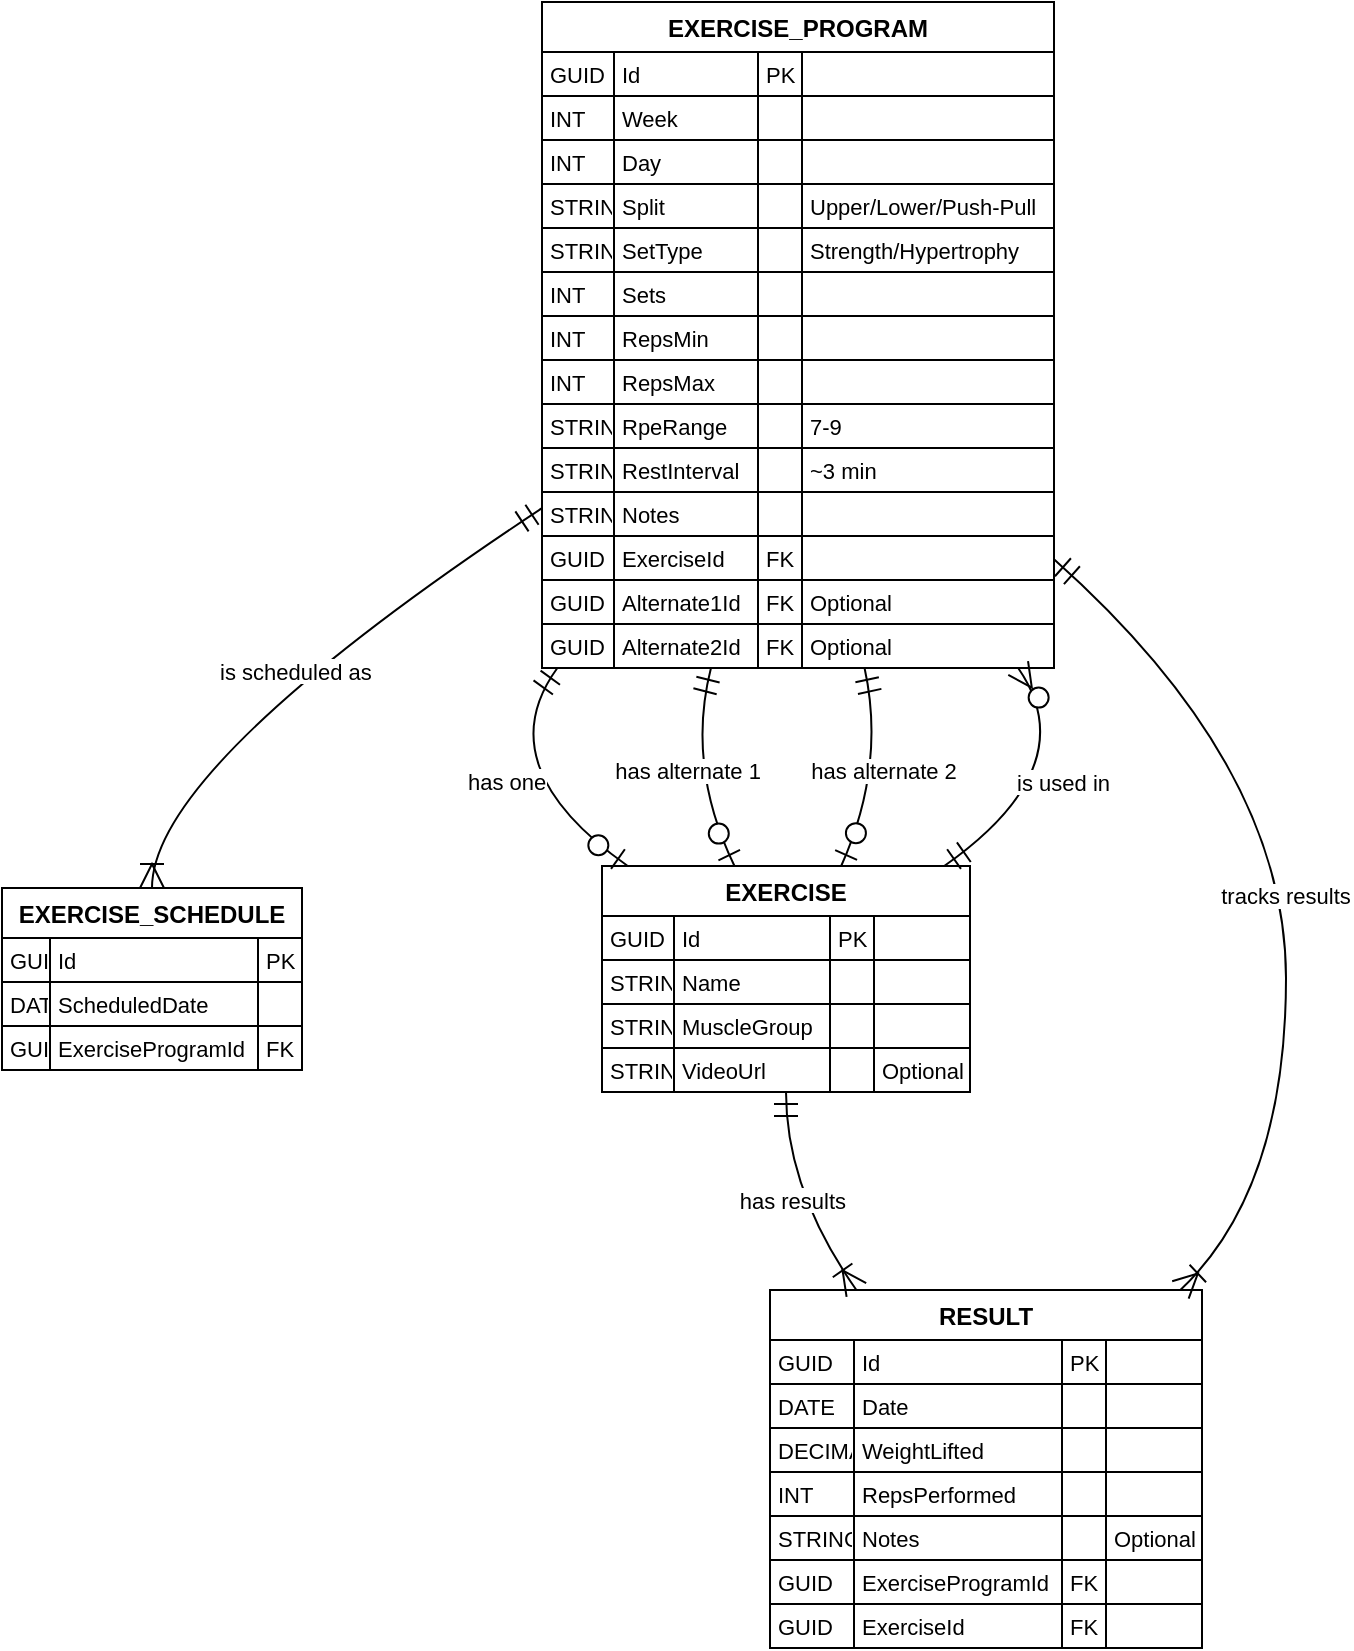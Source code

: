 <mxfile version="26.1.0">
  <diagram name="Page-1" id="KmHJZ1ah64XftBgL_oXk">
    <mxGraphModel dx="2030" dy="1113" grid="1" gridSize="10" guides="1" tooltips="1" connect="1" arrows="1" fold="1" page="1" pageScale="1" pageWidth="850" pageHeight="1100" math="0" shadow="0">
      <root>
        <mxCell id="0" />
        <mxCell id="1" parent="0" />
        <mxCell id="Jy0EAikK4nVlXM4b6_sr-1" value="EXERCISE_PROGRAM" style="shape=table;startSize=25;container=1;collapsible=0;childLayout=tableLayout;fixedRows=1;rowLines=1;fontStyle=1;align=center;resizeLast=1;" vertex="1" parent="1">
          <mxGeometry x="290" y="20" width="256" height="333" as="geometry" />
        </mxCell>
        <mxCell id="Jy0EAikK4nVlXM4b6_sr-2" style="shape=tableRow;horizontal=0;startSize=0;swimlaneHead=0;swimlaneBody=0;fillColor=none;collapsible=0;dropTarget=0;points=[[0,0.5],[1,0.5]];portConstraint=eastwest;top=0;left=0;right=0;bottom=0;" vertex="1" parent="Jy0EAikK4nVlXM4b6_sr-1">
          <mxGeometry y="25" width="256" height="22" as="geometry" />
        </mxCell>
        <mxCell id="Jy0EAikK4nVlXM4b6_sr-3" value="GUID" style="shape=partialRectangle;connectable=0;fillColor=none;top=0;left=0;bottom=0;right=0;align=left;spacingLeft=2;overflow=hidden;fontSize=11;" vertex="1" parent="Jy0EAikK4nVlXM4b6_sr-2">
          <mxGeometry width="36" height="22" as="geometry">
            <mxRectangle width="36" height="22" as="alternateBounds" />
          </mxGeometry>
        </mxCell>
        <mxCell id="Jy0EAikK4nVlXM4b6_sr-4" value="Id" style="shape=partialRectangle;connectable=0;fillColor=none;top=0;left=0;bottom=0;right=0;align=left;spacingLeft=2;overflow=hidden;fontSize=11;" vertex="1" parent="Jy0EAikK4nVlXM4b6_sr-2">
          <mxGeometry x="36" width="72" height="22" as="geometry">
            <mxRectangle width="72" height="22" as="alternateBounds" />
          </mxGeometry>
        </mxCell>
        <mxCell id="Jy0EAikK4nVlXM4b6_sr-5" value="PK" style="shape=partialRectangle;connectable=0;fillColor=none;top=0;left=0;bottom=0;right=0;align=left;spacingLeft=2;overflow=hidden;fontSize=11;" vertex="1" parent="Jy0EAikK4nVlXM4b6_sr-2">
          <mxGeometry x="108" width="22" height="22" as="geometry">
            <mxRectangle width="22" height="22" as="alternateBounds" />
          </mxGeometry>
        </mxCell>
        <mxCell id="Jy0EAikK4nVlXM4b6_sr-6" value="" style="shape=partialRectangle;connectable=0;fillColor=none;top=0;left=0;bottom=0;right=0;align=left;spacingLeft=2;overflow=hidden;fontSize=11;" vertex="1" parent="Jy0EAikK4nVlXM4b6_sr-2">
          <mxGeometry x="130" width="126" height="22" as="geometry">
            <mxRectangle width="126" height="22" as="alternateBounds" />
          </mxGeometry>
        </mxCell>
        <mxCell id="Jy0EAikK4nVlXM4b6_sr-7" style="shape=tableRow;horizontal=0;startSize=0;swimlaneHead=0;swimlaneBody=0;fillColor=none;collapsible=0;dropTarget=0;points=[[0,0.5],[1,0.5]];portConstraint=eastwest;top=0;left=0;right=0;bottom=0;" vertex="1" parent="Jy0EAikK4nVlXM4b6_sr-1">
          <mxGeometry y="47" width="256" height="22" as="geometry" />
        </mxCell>
        <mxCell id="Jy0EAikK4nVlXM4b6_sr-8" value="INT" style="shape=partialRectangle;connectable=0;fillColor=none;top=0;left=0;bottom=0;right=0;align=left;spacingLeft=2;overflow=hidden;fontSize=11;" vertex="1" parent="Jy0EAikK4nVlXM4b6_sr-7">
          <mxGeometry width="36" height="22" as="geometry">
            <mxRectangle width="36" height="22" as="alternateBounds" />
          </mxGeometry>
        </mxCell>
        <mxCell id="Jy0EAikK4nVlXM4b6_sr-9" value="Week" style="shape=partialRectangle;connectable=0;fillColor=none;top=0;left=0;bottom=0;right=0;align=left;spacingLeft=2;overflow=hidden;fontSize=11;" vertex="1" parent="Jy0EAikK4nVlXM4b6_sr-7">
          <mxGeometry x="36" width="72" height="22" as="geometry">
            <mxRectangle width="72" height="22" as="alternateBounds" />
          </mxGeometry>
        </mxCell>
        <mxCell id="Jy0EAikK4nVlXM4b6_sr-10" value="" style="shape=partialRectangle;connectable=0;fillColor=none;top=0;left=0;bottom=0;right=0;align=left;spacingLeft=2;overflow=hidden;fontSize=11;" vertex="1" parent="Jy0EAikK4nVlXM4b6_sr-7">
          <mxGeometry x="108" width="22" height="22" as="geometry">
            <mxRectangle width="22" height="22" as="alternateBounds" />
          </mxGeometry>
        </mxCell>
        <mxCell id="Jy0EAikK4nVlXM4b6_sr-11" value="" style="shape=partialRectangle;connectable=0;fillColor=none;top=0;left=0;bottom=0;right=0;align=left;spacingLeft=2;overflow=hidden;fontSize=11;" vertex="1" parent="Jy0EAikK4nVlXM4b6_sr-7">
          <mxGeometry x="130" width="126" height="22" as="geometry">
            <mxRectangle width="126" height="22" as="alternateBounds" />
          </mxGeometry>
        </mxCell>
        <mxCell id="Jy0EAikK4nVlXM4b6_sr-12" style="shape=tableRow;horizontal=0;startSize=0;swimlaneHead=0;swimlaneBody=0;fillColor=none;collapsible=0;dropTarget=0;points=[[0,0.5],[1,0.5]];portConstraint=eastwest;top=0;left=0;right=0;bottom=0;" vertex="1" parent="Jy0EAikK4nVlXM4b6_sr-1">
          <mxGeometry y="69" width="256" height="22" as="geometry" />
        </mxCell>
        <mxCell id="Jy0EAikK4nVlXM4b6_sr-13" value="INT" style="shape=partialRectangle;connectable=0;fillColor=none;top=0;left=0;bottom=0;right=0;align=left;spacingLeft=2;overflow=hidden;fontSize=11;" vertex="1" parent="Jy0EAikK4nVlXM4b6_sr-12">
          <mxGeometry width="36" height="22" as="geometry">
            <mxRectangle width="36" height="22" as="alternateBounds" />
          </mxGeometry>
        </mxCell>
        <mxCell id="Jy0EAikK4nVlXM4b6_sr-14" value="Day" style="shape=partialRectangle;connectable=0;fillColor=none;top=0;left=0;bottom=0;right=0;align=left;spacingLeft=2;overflow=hidden;fontSize=11;" vertex="1" parent="Jy0EAikK4nVlXM4b6_sr-12">
          <mxGeometry x="36" width="72" height="22" as="geometry">
            <mxRectangle width="72" height="22" as="alternateBounds" />
          </mxGeometry>
        </mxCell>
        <mxCell id="Jy0EAikK4nVlXM4b6_sr-15" value="" style="shape=partialRectangle;connectable=0;fillColor=none;top=0;left=0;bottom=0;right=0;align=left;spacingLeft=2;overflow=hidden;fontSize=11;" vertex="1" parent="Jy0EAikK4nVlXM4b6_sr-12">
          <mxGeometry x="108" width="22" height="22" as="geometry">
            <mxRectangle width="22" height="22" as="alternateBounds" />
          </mxGeometry>
        </mxCell>
        <mxCell id="Jy0EAikK4nVlXM4b6_sr-16" value="" style="shape=partialRectangle;connectable=0;fillColor=none;top=0;left=0;bottom=0;right=0;align=left;spacingLeft=2;overflow=hidden;fontSize=11;" vertex="1" parent="Jy0EAikK4nVlXM4b6_sr-12">
          <mxGeometry x="130" width="126" height="22" as="geometry">
            <mxRectangle width="126" height="22" as="alternateBounds" />
          </mxGeometry>
        </mxCell>
        <mxCell id="Jy0EAikK4nVlXM4b6_sr-17" style="shape=tableRow;horizontal=0;startSize=0;swimlaneHead=0;swimlaneBody=0;fillColor=none;collapsible=0;dropTarget=0;points=[[0,0.5],[1,0.5]];portConstraint=eastwest;top=0;left=0;right=0;bottom=0;" vertex="1" parent="Jy0EAikK4nVlXM4b6_sr-1">
          <mxGeometry y="91" width="256" height="22" as="geometry" />
        </mxCell>
        <mxCell id="Jy0EAikK4nVlXM4b6_sr-18" value="STRING" style="shape=partialRectangle;connectable=0;fillColor=none;top=0;left=0;bottom=0;right=0;align=left;spacingLeft=2;overflow=hidden;fontSize=11;" vertex="1" parent="Jy0EAikK4nVlXM4b6_sr-17">
          <mxGeometry width="36" height="22" as="geometry">
            <mxRectangle width="36" height="22" as="alternateBounds" />
          </mxGeometry>
        </mxCell>
        <mxCell id="Jy0EAikK4nVlXM4b6_sr-19" value="Split" style="shape=partialRectangle;connectable=0;fillColor=none;top=0;left=0;bottom=0;right=0;align=left;spacingLeft=2;overflow=hidden;fontSize=11;" vertex="1" parent="Jy0EAikK4nVlXM4b6_sr-17">
          <mxGeometry x="36" width="72" height="22" as="geometry">
            <mxRectangle width="72" height="22" as="alternateBounds" />
          </mxGeometry>
        </mxCell>
        <mxCell id="Jy0EAikK4nVlXM4b6_sr-20" value="" style="shape=partialRectangle;connectable=0;fillColor=none;top=0;left=0;bottom=0;right=0;align=left;spacingLeft=2;overflow=hidden;fontSize=11;" vertex="1" parent="Jy0EAikK4nVlXM4b6_sr-17">
          <mxGeometry x="108" width="22" height="22" as="geometry">
            <mxRectangle width="22" height="22" as="alternateBounds" />
          </mxGeometry>
        </mxCell>
        <mxCell id="Jy0EAikK4nVlXM4b6_sr-21" value="Upper/Lower/Push-Pull" style="shape=partialRectangle;connectable=0;fillColor=none;top=0;left=0;bottom=0;right=0;align=left;spacingLeft=2;overflow=hidden;fontSize=11;" vertex="1" parent="Jy0EAikK4nVlXM4b6_sr-17">
          <mxGeometry x="130" width="126" height="22" as="geometry">
            <mxRectangle width="126" height="22" as="alternateBounds" />
          </mxGeometry>
        </mxCell>
        <mxCell id="Jy0EAikK4nVlXM4b6_sr-22" style="shape=tableRow;horizontal=0;startSize=0;swimlaneHead=0;swimlaneBody=0;fillColor=none;collapsible=0;dropTarget=0;points=[[0,0.5],[1,0.5]];portConstraint=eastwest;top=0;left=0;right=0;bottom=0;" vertex="1" parent="Jy0EAikK4nVlXM4b6_sr-1">
          <mxGeometry y="113" width="256" height="22" as="geometry" />
        </mxCell>
        <mxCell id="Jy0EAikK4nVlXM4b6_sr-23" value="STRING" style="shape=partialRectangle;connectable=0;fillColor=none;top=0;left=0;bottom=0;right=0;align=left;spacingLeft=2;overflow=hidden;fontSize=11;" vertex="1" parent="Jy0EAikK4nVlXM4b6_sr-22">
          <mxGeometry width="36" height="22" as="geometry">
            <mxRectangle width="36" height="22" as="alternateBounds" />
          </mxGeometry>
        </mxCell>
        <mxCell id="Jy0EAikK4nVlXM4b6_sr-24" value="SetType" style="shape=partialRectangle;connectable=0;fillColor=none;top=0;left=0;bottom=0;right=0;align=left;spacingLeft=2;overflow=hidden;fontSize=11;" vertex="1" parent="Jy0EAikK4nVlXM4b6_sr-22">
          <mxGeometry x="36" width="72" height="22" as="geometry">
            <mxRectangle width="72" height="22" as="alternateBounds" />
          </mxGeometry>
        </mxCell>
        <mxCell id="Jy0EAikK4nVlXM4b6_sr-25" value="" style="shape=partialRectangle;connectable=0;fillColor=none;top=0;left=0;bottom=0;right=0;align=left;spacingLeft=2;overflow=hidden;fontSize=11;" vertex="1" parent="Jy0EAikK4nVlXM4b6_sr-22">
          <mxGeometry x="108" width="22" height="22" as="geometry">
            <mxRectangle width="22" height="22" as="alternateBounds" />
          </mxGeometry>
        </mxCell>
        <mxCell id="Jy0EAikK4nVlXM4b6_sr-26" value="Strength/Hypertrophy" style="shape=partialRectangle;connectable=0;fillColor=none;top=0;left=0;bottom=0;right=0;align=left;spacingLeft=2;overflow=hidden;fontSize=11;" vertex="1" parent="Jy0EAikK4nVlXM4b6_sr-22">
          <mxGeometry x="130" width="126" height="22" as="geometry">
            <mxRectangle width="126" height="22" as="alternateBounds" />
          </mxGeometry>
        </mxCell>
        <mxCell id="Jy0EAikK4nVlXM4b6_sr-27" style="shape=tableRow;horizontal=0;startSize=0;swimlaneHead=0;swimlaneBody=0;fillColor=none;collapsible=0;dropTarget=0;points=[[0,0.5],[1,0.5]];portConstraint=eastwest;top=0;left=0;right=0;bottom=0;" vertex="1" parent="Jy0EAikK4nVlXM4b6_sr-1">
          <mxGeometry y="135" width="256" height="22" as="geometry" />
        </mxCell>
        <mxCell id="Jy0EAikK4nVlXM4b6_sr-28" value="INT" style="shape=partialRectangle;connectable=0;fillColor=none;top=0;left=0;bottom=0;right=0;align=left;spacingLeft=2;overflow=hidden;fontSize=11;" vertex="1" parent="Jy0EAikK4nVlXM4b6_sr-27">
          <mxGeometry width="36" height="22" as="geometry">
            <mxRectangle width="36" height="22" as="alternateBounds" />
          </mxGeometry>
        </mxCell>
        <mxCell id="Jy0EAikK4nVlXM4b6_sr-29" value="Sets" style="shape=partialRectangle;connectable=0;fillColor=none;top=0;left=0;bottom=0;right=0;align=left;spacingLeft=2;overflow=hidden;fontSize=11;" vertex="1" parent="Jy0EAikK4nVlXM4b6_sr-27">
          <mxGeometry x="36" width="72" height="22" as="geometry">
            <mxRectangle width="72" height="22" as="alternateBounds" />
          </mxGeometry>
        </mxCell>
        <mxCell id="Jy0EAikK4nVlXM4b6_sr-30" value="" style="shape=partialRectangle;connectable=0;fillColor=none;top=0;left=0;bottom=0;right=0;align=left;spacingLeft=2;overflow=hidden;fontSize=11;" vertex="1" parent="Jy0EAikK4nVlXM4b6_sr-27">
          <mxGeometry x="108" width="22" height="22" as="geometry">
            <mxRectangle width="22" height="22" as="alternateBounds" />
          </mxGeometry>
        </mxCell>
        <mxCell id="Jy0EAikK4nVlXM4b6_sr-31" value="" style="shape=partialRectangle;connectable=0;fillColor=none;top=0;left=0;bottom=0;right=0;align=left;spacingLeft=2;overflow=hidden;fontSize=11;" vertex="1" parent="Jy0EAikK4nVlXM4b6_sr-27">
          <mxGeometry x="130" width="126" height="22" as="geometry">
            <mxRectangle width="126" height="22" as="alternateBounds" />
          </mxGeometry>
        </mxCell>
        <mxCell id="Jy0EAikK4nVlXM4b6_sr-32" style="shape=tableRow;horizontal=0;startSize=0;swimlaneHead=0;swimlaneBody=0;fillColor=none;collapsible=0;dropTarget=0;points=[[0,0.5],[1,0.5]];portConstraint=eastwest;top=0;left=0;right=0;bottom=0;" vertex="1" parent="Jy0EAikK4nVlXM4b6_sr-1">
          <mxGeometry y="157" width="256" height="22" as="geometry" />
        </mxCell>
        <mxCell id="Jy0EAikK4nVlXM4b6_sr-33" value="INT" style="shape=partialRectangle;connectable=0;fillColor=none;top=0;left=0;bottom=0;right=0;align=left;spacingLeft=2;overflow=hidden;fontSize=11;" vertex="1" parent="Jy0EAikK4nVlXM4b6_sr-32">
          <mxGeometry width="36" height="22" as="geometry">
            <mxRectangle width="36" height="22" as="alternateBounds" />
          </mxGeometry>
        </mxCell>
        <mxCell id="Jy0EAikK4nVlXM4b6_sr-34" value="RepsMin" style="shape=partialRectangle;connectable=0;fillColor=none;top=0;left=0;bottom=0;right=0;align=left;spacingLeft=2;overflow=hidden;fontSize=11;" vertex="1" parent="Jy0EAikK4nVlXM4b6_sr-32">
          <mxGeometry x="36" width="72" height="22" as="geometry">
            <mxRectangle width="72" height="22" as="alternateBounds" />
          </mxGeometry>
        </mxCell>
        <mxCell id="Jy0EAikK4nVlXM4b6_sr-35" value="" style="shape=partialRectangle;connectable=0;fillColor=none;top=0;left=0;bottom=0;right=0;align=left;spacingLeft=2;overflow=hidden;fontSize=11;" vertex="1" parent="Jy0EAikK4nVlXM4b6_sr-32">
          <mxGeometry x="108" width="22" height="22" as="geometry">
            <mxRectangle width="22" height="22" as="alternateBounds" />
          </mxGeometry>
        </mxCell>
        <mxCell id="Jy0EAikK4nVlXM4b6_sr-36" value="" style="shape=partialRectangle;connectable=0;fillColor=none;top=0;left=0;bottom=0;right=0;align=left;spacingLeft=2;overflow=hidden;fontSize=11;" vertex="1" parent="Jy0EAikK4nVlXM4b6_sr-32">
          <mxGeometry x="130" width="126" height="22" as="geometry">
            <mxRectangle width="126" height="22" as="alternateBounds" />
          </mxGeometry>
        </mxCell>
        <mxCell id="Jy0EAikK4nVlXM4b6_sr-37" style="shape=tableRow;horizontal=0;startSize=0;swimlaneHead=0;swimlaneBody=0;fillColor=none;collapsible=0;dropTarget=0;points=[[0,0.5],[1,0.5]];portConstraint=eastwest;top=0;left=0;right=0;bottom=0;" vertex="1" parent="Jy0EAikK4nVlXM4b6_sr-1">
          <mxGeometry y="179" width="256" height="22" as="geometry" />
        </mxCell>
        <mxCell id="Jy0EAikK4nVlXM4b6_sr-38" value="INT" style="shape=partialRectangle;connectable=0;fillColor=none;top=0;left=0;bottom=0;right=0;align=left;spacingLeft=2;overflow=hidden;fontSize=11;" vertex="1" parent="Jy0EAikK4nVlXM4b6_sr-37">
          <mxGeometry width="36" height="22" as="geometry">
            <mxRectangle width="36" height="22" as="alternateBounds" />
          </mxGeometry>
        </mxCell>
        <mxCell id="Jy0EAikK4nVlXM4b6_sr-39" value="RepsMax" style="shape=partialRectangle;connectable=0;fillColor=none;top=0;left=0;bottom=0;right=0;align=left;spacingLeft=2;overflow=hidden;fontSize=11;" vertex="1" parent="Jy0EAikK4nVlXM4b6_sr-37">
          <mxGeometry x="36" width="72" height="22" as="geometry">
            <mxRectangle width="72" height="22" as="alternateBounds" />
          </mxGeometry>
        </mxCell>
        <mxCell id="Jy0EAikK4nVlXM4b6_sr-40" value="" style="shape=partialRectangle;connectable=0;fillColor=none;top=0;left=0;bottom=0;right=0;align=left;spacingLeft=2;overflow=hidden;fontSize=11;" vertex="1" parent="Jy0EAikK4nVlXM4b6_sr-37">
          <mxGeometry x="108" width="22" height="22" as="geometry">
            <mxRectangle width="22" height="22" as="alternateBounds" />
          </mxGeometry>
        </mxCell>
        <mxCell id="Jy0EAikK4nVlXM4b6_sr-41" value="" style="shape=partialRectangle;connectable=0;fillColor=none;top=0;left=0;bottom=0;right=0;align=left;spacingLeft=2;overflow=hidden;fontSize=11;" vertex="1" parent="Jy0EAikK4nVlXM4b6_sr-37">
          <mxGeometry x="130" width="126" height="22" as="geometry">
            <mxRectangle width="126" height="22" as="alternateBounds" />
          </mxGeometry>
        </mxCell>
        <mxCell id="Jy0EAikK4nVlXM4b6_sr-42" style="shape=tableRow;horizontal=0;startSize=0;swimlaneHead=0;swimlaneBody=0;fillColor=none;collapsible=0;dropTarget=0;points=[[0,0.5],[1,0.5]];portConstraint=eastwest;top=0;left=0;right=0;bottom=0;" vertex="1" parent="Jy0EAikK4nVlXM4b6_sr-1">
          <mxGeometry y="201" width="256" height="22" as="geometry" />
        </mxCell>
        <mxCell id="Jy0EAikK4nVlXM4b6_sr-43" value="STRING" style="shape=partialRectangle;connectable=0;fillColor=none;top=0;left=0;bottom=0;right=0;align=left;spacingLeft=2;overflow=hidden;fontSize=11;" vertex="1" parent="Jy0EAikK4nVlXM4b6_sr-42">
          <mxGeometry width="36" height="22" as="geometry">
            <mxRectangle width="36" height="22" as="alternateBounds" />
          </mxGeometry>
        </mxCell>
        <mxCell id="Jy0EAikK4nVlXM4b6_sr-44" value="RpeRange" style="shape=partialRectangle;connectable=0;fillColor=none;top=0;left=0;bottom=0;right=0;align=left;spacingLeft=2;overflow=hidden;fontSize=11;" vertex="1" parent="Jy0EAikK4nVlXM4b6_sr-42">
          <mxGeometry x="36" width="72" height="22" as="geometry">
            <mxRectangle width="72" height="22" as="alternateBounds" />
          </mxGeometry>
        </mxCell>
        <mxCell id="Jy0EAikK4nVlXM4b6_sr-45" value="" style="shape=partialRectangle;connectable=0;fillColor=none;top=0;left=0;bottom=0;right=0;align=left;spacingLeft=2;overflow=hidden;fontSize=11;" vertex="1" parent="Jy0EAikK4nVlXM4b6_sr-42">
          <mxGeometry x="108" width="22" height="22" as="geometry">
            <mxRectangle width="22" height="22" as="alternateBounds" />
          </mxGeometry>
        </mxCell>
        <mxCell id="Jy0EAikK4nVlXM4b6_sr-46" value="7-9" style="shape=partialRectangle;connectable=0;fillColor=none;top=0;left=0;bottom=0;right=0;align=left;spacingLeft=2;overflow=hidden;fontSize=11;" vertex="1" parent="Jy0EAikK4nVlXM4b6_sr-42">
          <mxGeometry x="130" width="126" height="22" as="geometry">
            <mxRectangle width="126" height="22" as="alternateBounds" />
          </mxGeometry>
        </mxCell>
        <mxCell id="Jy0EAikK4nVlXM4b6_sr-47" style="shape=tableRow;horizontal=0;startSize=0;swimlaneHead=0;swimlaneBody=0;fillColor=none;collapsible=0;dropTarget=0;points=[[0,0.5],[1,0.5]];portConstraint=eastwest;top=0;left=0;right=0;bottom=0;" vertex="1" parent="Jy0EAikK4nVlXM4b6_sr-1">
          <mxGeometry y="223" width="256" height="22" as="geometry" />
        </mxCell>
        <mxCell id="Jy0EAikK4nVlXM4b6_sr-48" value="STRING" style="shape=partialRectangle;connectable=0;fillColor=none;top=0;left=0;bottom=0;right=0;align=left;spacingLeft=2;overflow=hidden;fontSize=11;" vertex="1" parent="Jy0EAikK4nVlXM4b6_sr-47">
          <mxGeometry width="36" height="22" as="geometry">
            <mxRectangle width="36" height="22" as="alternateBounds" />
          </mxGeometry>
        </mxCell>
        <mxCell id="Jy0EAikK4nVlXM4b6_sr-49" value="RestInterval" style="shape=partialRectangle;connectable=0;fillColor=none;top=0;left=0;bottom=0;right=0;align=left;spacingLeft=2;overflow=hidden;fontSize=11;" vertex="1" parent="Jy0EAikK4nVlXM4b6_sr-47">
          <mxGeometry x="36" width="72" height="22" as="geometry">
            <mxRectangle width="72" height="22" as="alternateBounds" />
          </mxGeometry>
        </mxCell>
        <mxCell id="Jy0EAikK4nVlXM4b6_sr-50" value="" style="shape=partialRectangle;connectable=0;fillColor=none;top=0;left=0;bottom=0;right=0;align=left;spacingLeft=2;overflow=hidden;fontSize=11;" vertex="1" parent="Jy0EAikK4nVlXM4b6_sr-47">
          <mxGeometry x="108" width="22" height="22" as="geometry">
            <mxRectangle width="22" height="22" as="alternateBounds" />
          </mxGeometry>
        </mxCell>
        <mxCell id="Jy0EAikK4nVlXM4b6_sr-51" value="~3 min" style="shape=partialRectangle;connectable=0;fillColor=none;top=0;left=0;bottom=0;right=0;align=left;spacingLeft=2;overflow=hidden;fontSize=11;" vertex="1" parent="Jy0EAikK4nVlXM4b6_sr-47">
          <mxGeometry x="130" width="126" height="22" as="geometry">
            <mxRectangle width="126" height="22" as="alternateBounds" />
          </mxGeometry>
        </mxCell>
        <mxCell id="Jy0EAikK4nVlXM4b6_sr-52" style="shape=tableRow;horizontal=0;startSize=0;swimlaneHead=0;swimlaneBody=0;fillColor=none;collapsible=0;dropTarget=0;points=[[0,0.5],[1,0.5]];portConstraint=eastwest;top=0;left=0;right=0;bottom=0;" vertex="1" parent="Jy0EAikK4nVlXM4b6_sr-1">
          <mxGeometry y="245" width="256" height="22" as="geometry" />
        </mxCell>
        <mxCell id="Jy0EAikK4nVlXM4b6_sr-53" value="STRING" style="shape=partialRectangle;connectable=0;fillColor=none;top=0;left=0;bottom=0;right=0;align=left;spacingLeft=2;overflow=hidden;fontSize=11;" vertex="1" parent="Jy0EAikK4nVlXM4b6_sr-52">
          <mxGeometry width="36" height="22" as="geometry">
            <mxRectangle width="36" height="22" as="alternateBounds" />
          </mxGeometry>
        </mxCell>
        <mxCell id="Jy0EAikK4nVlXM4b6_sr-54" value="Notes" style="shape=partialRectangle;connectable=0;fillColor=none;top=0;left=0;bottom=0;right=0;align=left;spacingLeft=2;overflow=hidden;fontSize=11;" vertex="1" parent="Jy0EAikK4nVlXM4b6_sr-52">
          <mxGeometry x="36" width="72" height="22" as="geometry">
            <mxRectangle width="72" height="22" as="alternateBounds" />
          </mxGeometry>
        </mxCell>
        <mxCell id="Jy0EAikK4nVlXM4b6_sr-55" value="" style="shape=partialRectangle;connectable=0;fillColor=none;top=0;left=0;bottom=0;right=0;align=left;spacingLeft=2;overflow=hidden;fontSize=11;" vertex="1" parent="Jy0EAikK4nVlXM4b6_sr-52">
          <mxGeometry x="108" width="22" height="22" as="geometry">
            <mxRectangle width="22" height="22" as="alternateBounds" />
          </mxGeometry>
        </mxCell>
        <mxCell id="Jy0EAikK4nVlXM4b6_sr-56" value="" style="shape=partialRectangle;connectable=0;fillColor=none;top=0;left=0;bottom=0;right=0;align=left;spacingLeft=2;overflow=hidden;fontSize=11;" vertex="1" parent="Jy0EAikK4nVlXM4b6_sr-52">
          <mxGeometry x="130" width="126" height="22" as="geometry">
            <mxRectangle width="126" height="22" as="alternateBounds" />
          </mxGeometry>
        </mxCell>
        <mxCell id="Jy0EAikK4nVlXM4b6_sr-57" style="shape=tableRow;horizontal=0;startSize=0;swimlaneHead=0;swimlaneBody=0;fillColor=none;collapsible=0;dropTarget=0;points=[[0,0.5],[1,0.5]];portConstraint=eastwest;top=0;left=0;right=0;bottom=0;" vertex="1" parent="Jy0EAikK4nVlXM4b6_sr-1">
          <mxGeometry y="267" width="256" height="22" as="geometry" />
        </mxCell>
        <mxCell id="Jy0EAikK4nVlXM4b6_sr-58" value="GUID" style="shape=partialRectangle;connectable=0;fillColor=none;top=0;left=0;bottom=0;right=0;align=left;spacingLeft=2;overflow=hidden;fontSize=11;" vertex="1" parent="Jy0EAikK4nVlXM4b6_sr-57">
          <mxGeometry width="36" height="22" as="geometry">
            <mxRectangle width="36" height="22" as="alternateBounds" />
          </mxGeometry>
        </mxCell>
        <mxCell id="Jy0EAikK4nVlXM4b6_sr-59" value="ExerciseId" style="shape=partialRectangle;connectable=0;fillColor=none;top=0;left=0;bottom=0;right=0;align=left;spacingLeft=2;overflow=hidden;fontSize=11;" vertex="1" parent="Jy0EAikK4nVlXM4b6_sr-57">
          <mxGeometry x="36" width="72" height="22" as="geometry">
            <mxRectangle width="72" height="22" as="alternateBounds" />
          </mxGeometry>
        </mxCell>
        <mxCell id="Jy0EAikK4nVlXM4b6_sr-60" value="FK" style="shape=partialRectangle;connectable=0;fillColor=none;top=0;left=0;bottom=0;right=0;align=left;spacingLeft=2;overflow=hidden;fontSize=11;" vertex="1" parent="Jy0EAikK4nVlXM4b6_sr-57">
          <mxGeometry x="108" width="22" height="22" as="geometry">
            <mxRectangle width="22" height="22" as="alternateBounds" />
          </mxGeometry>
        </mxCell>
        <mxCell id="Jy0EAikK4nVlXM4b6_sr-61" value="" style="shape=partialRectangle;connectable=0;fillColor=none;top=0;left=0;bottom=0;right=0;align=left;spacingLeft=2;overflow=hidden;fontSize=11;" vertex="1" parent="Jy0EAikK4nVlXM4b6_sr-57">
          <mxGeometry x="130" width="126" height="22" as="geometry">
            <mxRectangle width="126" height="22" as="alternateBounds" />
          </mxGeometry>
        </mxCell>
        <mxCell id="Jy0EAikK4nVlXM4b6_sr-62" style="shape=tableRow;horizontal=0;startSize=0;swimlaneHead=0;swimlaneBody=0;fillColor=none;collapsible=0;dropTarget=0;points=[[0,0.5],[1,0.5]];portConstraint=eastwest;top=0;left=0;right=0;bottom=0;" vertex="1" parent="Jy0EAikK4nVlXM4b6_sr-1">
          <mxGeometry y="289" width="256" height="22" as="geometry" />
        </mxCell>
        <mxCell id="Jy0EAikK4nVlXM4b6_sr-63" value="GUID" style="shape=partialRectangle;connectable=0;fillColor=none;top=0;left=0;bottom=0;right=0;align=left;spacingLeft=2;overflow=hidden;fontSize=11;" vertex="1" parent="Jy0EAikK4nVlXM4b6_sr-62">
          <mxGeometry width="36" height="22" as="geometry">
            <mxRectangle width="36" height="22" as="alternateBounds" />
          </mxGeometry>
        </mxCell>
        <mxCell id="Jy0EAikK4nVlXM4b6_sr-64" value="Alternate1Id" style="shape=partialRectangle;connectable=0;fillColor=none;top=0;left=0;bottom=0;right=0;align=left;spacingLeft=2;overflow=hidden;fontSize=11;" vertex="1" parent="Jy0EAikK4nVlXM4b6_sr-62">
          <mxGeometry x="36" width="72" height="22" as="geometry">
            <mxRectangle width="72" height="22" as="alternateBounds" />
          </mxGeometry>
        </mxCell>
        <mxCell id="Jy0EAikK4nVlXM4b6_sr-65" value="FK" style="shape=partialRectangle;connectable=0;fillColor=none;top=0;left=0;bottom=0;right=0;align=left;spacingLeft=2;overflow=hidden;fontSize=11;" vertex="1" parent="Jy0EAikK4nVlXM4b6_sr-62">
          <mxGeometry x="108" width="22" height="22" as="geometry">
            <mxRectangle width="22" height="22" as="alternateBounds" />
          </mxGeometry>
        </mxCell>
        <mxCell id="Jy0EAikK4nVlXM4b6_sr-66" value="Optional" style="shape=partialRectangle;connectable=0;fillColor=none;top=0;left=0;bottom=0;right=0;align=left;spacingLeft=2;overflow=hidden;fontSize=11;" vertex="1" parent="Jy0EAikK4nVlXM4b6_sr-62">
          <mxGeometry x="130" width="126" height="22" as="geometry">
            <mxRectangle width="126" height="22" as="alternateBounds" />
          </mxGeometry>
        </mxCell>
        <mxCell id="Jy0EAikK4nVlXM4b6_sr-67" style="shape=tableRow;horizontal=0;startSize=0;swimlaneHead=0;swimlaneBody=0;fillColor=none;collapsible=0;dropTarget=0;points=[[0,0.5],[1,0.5]];portConstraint=eastwest;top=0;left=0;right=0;bottom=0;" vertex="1" parent="Jy0EAikK4nVlXM4b6_sr-1">
          <mxGeometry y="311" width="256" height="22" as="geometry" />
        </mxCell>
        <mxCell id="Jy0EAikK4nVlXM4b6_sr-68" value="GUID" style="shape=partialRectangle;connectable=0;fillColor=none;top=0;left=0;bottom=0;right=0;align=left;spacingLeft=2;overflow=hidden;fontSize=11;" vertex="1" parent="Jy0EAikK4nVlXM4b6_sr-67">
          <mxGeometry width="36" height="22" as="geometry">
            <mxRectangle width="36" height="22" as="alternateBounds" />
          </mxGeometry>
        </mxCell>
        <mxCell id="Jy0EAikK4nVlXM4b6_sr-69" value="Alternate2Id" style="shape=partialRectangle;connectable=0;fillColor=none;top=0;left=0;bottom=0;right=0;align=left;spacingLeft=2;overflow=hidden;fontSize=11;" vertex="1" parent="Jy0EAikK4nVlXM4b6_sr-67">
          <mxGeometry x="36" width="72" height="22" as="geometry">
            <mxRectangle width="72" height="22" as="alternateBounds" />
          </mxGeometry>
        </mxCell>
        <mxCell id="Jy0EAikK4nVlXM4b6_sr-70" value="FK" style="shape=partialRectangle;connectable=0;fillColor=none;top=0;left=0;bottom=0;right=0;align=left;spacingLeft=2;overflow=hidden;fontSize=11;" vertex="1" parent="Jy0EAikK4nVlXM4b6_sr-67">
          <mxGeometry x="108" width="22" height="22" as="geometry">
            <mxRectangle width="22" height="22" as="alternateBounds" />
          </mxGeometry>
        </mxCell>
        <mxCell id="Jy0EAikK4nVlXM4b6_sr-71" value="Optional" style="shape=partialRectangle;connectable=0;fillColor=none;top=0;left=0;bottom=0;right=0;align=left;spacingLeft=2;overflow=hidden;fontSize=11;" vertex="1" parent="Jy0EAikK4nVlXM4b6_sr-67">
          <mxGeometry x="130" width="126" height="22" as="geometry">
            <mxRectangle width="126" height="22" as="alternateBounds" />
          </mxGeometry>
        </mxCell>
        <mxCell id="Jy0EAikK4nVlXM4b6_sr-72" value="EXERCISE_SCHEDULE" style="shape=table;startSize=25;container=1;collapsible=0;childLayout=tableLayout;fixedRows=1;rowLines=1;fontStyle=1;align=center;resizeLast=1;" vertex="1" parent="1">
          <mxGeometry x="20" y="463" width="150" height="91" as="geometry" />
        </mxCell>
        <mxCell id="Jy0EAikK4nVlXM4b6_sr-73" style="shape=tableRow;horizontal=0;startSize=0;swimlaneHead=0;swimlaneBody=0;fillColor=none;collapsible=0;dropTarget=0;points=[[0,0.5],[1,0.5]];portConstraint=eastwest;top=0;left=0;right=0;bottom=0;" vertex="1" parent="Jy0EAikK4nVlXM4b6_sr-72">
          <mxGeometry y="25" width="150" height="22" as="geometry" />
        </mxCell>
        <mxCell id="Jy0EAikK4nVlXM4b6_sr-74" value="GUID" style="shape=partialRectangle;connectable=0;fillColor=none;top=0;left=0;bottom=0;right=0;align=left;spacingLeft=2;overflow=hidden;fontSize=11;" vertex="1" parent="Jy0EAikK4nVlXM4b6_sr-73">
          <mxGeometry width="24" height="22" as="geometry">
            <mxRectangle width="24" height="22" as="alternateBounds" />
          </mxGeometry>
        </mxCell>
        <mxCell id="Jy0EAikK4nVlXM4b6_sr-75" value="Id" style="shape=partialRectangle;connectable=0;fillColor=none;top=0;left=0;bottom=0;right=0;align=left;spacingLeft=2;overflow=hidden;fontSize=11;" vertex="1" parent="Jy0EAikK4nVlXM4b6_sr-73">
          <mxGeometry x="24" width="104" height="22" as="geometry">
            <mxRectangle width="104" height="22" as="alternateBounds" />
          </mxGeometry>
        </mxCell>
        <mxCell id="Jy0EAikK4nVlXM4b6_sr-76" value="PK" style="shape=partialRectangle;connectable=0;fillColor=none;top=0;left=0;bottom=0;right=0;align=left;spacingLeft=2;overflow=hidden;fontSize=11;" vertex="1" parent="Jy0EAikK4nVlXM4b6_sr-73">
          <mxGeometry x="128" width="22" height="22" as="geometry">
            <mxRectangle width="22" height="22" as="alternateBounds" />
          </mxGeometry>
        </mxCell>
        <mxCell id="Jy0EAikK4nVlXM4b6_sr-77" style="shape=tableRow;horizontal=0;startSize=0;swimlaneHead=0;swimlaneBody=0;fillColor=none;collapsible=0;dropTarget=0;points=[[0,0.5],[1,0.5]];portConstraint=eastwest;top=0;left=0;right=0;bottom=0;" vertex="1" parent="Jy0EAikK4nVlXM4b6_sr-72">
          <mxGeometry y="47" width="150" height="22" as="geometry" />
        </mxCell>
        <mxCell id="Jy0EAikK4nVlXM4b6_sr-78" value="DATE" style="shape=partialRectangle;connectable=0;fillColor=none;top=0;left=0;bottom=0;right=0;align=left;spacingLeft=2;overflow=hidden;fontSize=11;" vertex="1" parent="Jy0EAikK4nVlXM4b6_sr-77">
          <mxGeometry width="24" height="22" as="geometry">
            <mxRectangle width="24" height="22" as="alternateBounds" />
          </mxGeometry>
        </mxCell>
        <mxCell id="Jy0EAikK4nVlXM4b6_sr-79" value="ScheduledDate" style="shape=partialRectangle;connectable=0;fillColor=none;top=0;left=0;bottom=0;right=0;align=left;spacingLeft=2;overflow=hidden;fontSize=11;" vertex="1" parent="Jy0EAikK4nVlXM4b6_sr-77">
          <mxGeometry x="24" width="104" height="22" as="geometry">
            <mxRectangle width="104" height="22" as="alternateBounds" />
          </mxGeometry>
        </mxCell>
        <mxCell id="Jy0EAikK4nVlXM4b6_sr-80" value="" style="shape=partialRectangle;connectable=0;fillColor=none;top=0;left=0;bottom=0;right=0;align=left;spacingLeft=2;overflow=hidden;fontSize=11;" vertex="1" parent="Jy0EAikK4nVlXM4b6_sr-77">
          <mxGeometry x="128" width="22" height="22" as="geometry">
            <mxRectangle width="22" height="22" as="alternateBounds" />
          </mxGeometry>
        </mxCell>
        <mxCell id="Jy0EAikK4nVlXM4b6_sr-81" style="shape=tableRow;horizontal=0;startSize=0;swimlaneHead=0;swimlaneBody=0;fillColor=none;collapsible=0;dropTarget=0;points=[[0,0.5],[1,0.5]];portConstraint=eastwest;top=0;left=0;right=0;bottom=0;" vertex="1" parent="Jy0EAikK4nVlXM4b6_sr-72">
          <mxGeometry y="69" width="150" height="22" as="geometry" />
        </mxCell>
        <mxCell id="Jy0EAikK4nVlXM4b6_sr-82" value="GUID" style="shape=partialRectangle;connectable=0;fillColor=none;top=0;left=0;bottom=0;right=0;align=left;spacingLeft=2;overflow=hidden;fontSize=11;" vertex="1" parent="Jy0EAikK4nVlXM4b6_sr-81">
          <mxGeometry width="24" height="22" as="geometry">
            <mxRectangle width="24" height="22" as="alternateBounds" />
          </mxGeometry>
        </mxCell>
        <mxCell id="Jy0EAikK4nVlXM4b6_sr-83" value="ExerciseProgramId" style="shape=partialRectangle;connectable=0;fillColor=none;top=0;left=0;bottom=0;right=0;align=left;spacingLeft=2;overflow=hidden;fontSize=11;" vertex="1" parent="Jy0EAikK4nVlXM4b6_sr-81">
          <mxGeometry x="24" width="104" height="22" as="geometry">
            <mxRectangle width="104" height="22" as="alternateBounds" />
          </mxGeometry>
        </mxCell>
        <mxCell id="Jy0EAikK4nVlXM4b6_sr-84" value="FK" style="shape=partialRectangle;connectable=0;fillColor=none;top=0;left=0;bottom=0;right=0;align=left;spacingLeft=2;overflow=hidden;fontSize=11;" vertex="1" parent="Jy0EAikK4nVlXM4b6_sr-81">
          <mxGeometry x="128" width="22" height="22" as="geometry">
            <mxRectangle width="22" height="22" as="alternateBounds" />
          </mxGeometry>
        </mxCell>
        <mxCell id="Jy0EAikK4nVlXM4b6_sr-85" value="EXERCISE" style="shape=table;startSize=25;container=1;collapsible=0;childLayout=tableLayout;fixedRows=1;rowLines=1;fontStyle=1;align=center;resizeLast=1;" vertex="1" parent="1">
          <mxGeometry x="320" y="452" width="184" height="113" as="geometry" />
        </mxCell>
        <mxCell id="Jy0EAikK4nVlXM4b6_sr-86" style="shape=tableRow;horizontal=0;startSize=0;swimlaneHead=0;swimlaneBody=0;fillColor=none;collapsible=0;dropTarget=0;points=[[0,0.5],[1,0.5]];portConstraint=eastwest;top=0;left=0;right=0;bottom=0;" vertex="1" parent="Jy0EAikK4nVlXM4b6_sr-85">
          <mxGeometry y="25" width="184" height="22" as="geometry" />
        </mxCell>
        <mxCell id="Jy0EAikK4nVlXM4b6_sr-87" value="GUID" style="shape=partialRectangle;connectable=0;fillColor=none;top=0;left=0;bottom=0;right=0;align=left;spacingLeft=2;overflow=hidden;fontSize=11;" vertex="1" parent="Jy0EAikK4nVlXM4b6_sr-86">
          <mxGeometry width="36" height="22" as="geometry">
            <mxRectangle width="36" height="22" as="alternateBounds" />
          </mxGeometry>
        </mxCell>
        <mxCell id="Jy0EAikK4nVlXM4b6_sr-88" value="Id" style="shape=partialRectangle;connectable=0;fillColor=none;top=0;left=0;bottom=0;right=0;align=left;spacingLeft=2;overflow=hidden;fontSize=11;" vertex="1" parent="Jy0EAikK4nVlXM4b6_sr-86">
          <mxGeometry x="36" width="78" height="22" as="geometry">
            <mxRectangle width="78" height="22" as="alternateBounds" />
          </mxGeometry>
        </mxCell>
        <mxCell id="Jy0EAikK4nVlXM4b6_sr-89" value="PK" style="shape=partialRectangle;connectable=0;fillColor=none;top=0;left=0;bottom=0;right=0;align=left;spacingLeft=2;overflow=hidden;fontSize=11;" vertex="1" parent="Jy0EAikK4nVlXM4b6_sr-86">
          <mxGeometry x="114" width="22" height="22" as="geometry">
            <mxRectangle width="22" height="22" as="alternateBounds" />
          </mxGeometry>
        </mxCell>
        <mxCell id="Jy0EAikK4nVlXM4b6_sr-90" value="" style="shape=partialRectangle;connectable=0;fillColor=none;top=0;left=0;bottom=0;right=0;align=left;spacingLeft=2;overflow=hidden;fontSize=11;" vertex="1" parent="Jy0EAikK4nVlXM4b6_sr-86">
          <mxGeometry x="136" width="48" height="22" as="geometry">
            <mxRectangle width="48" height="22" as="alternateBounds" />
          </mxGeometry>
        </mxCell>
        <mxCell id="Jy0EAikK4nVlXM4b6_sr-91" style="shape=tableRow;horizontal=0;startSize=0;swimlaneHead=0;swimlaneBody=0;fillColor=none;collapsible=0;dropTarget=0;points=[[0,0.5],[1,0.5]];portConstraint=eastwest;top=0;left=0;right=0;bottom=0;" vertex="1" parent="Jy0EAikK4nVlXM4b6_sr-85">
          <mxGeometry y="47" width="184" height="22" as="geometry" />
        </mxCell>
        <mxCell id="Jy0EAikK4nVlXM4b6_sr-92" value="STRING" style="shape=partialRectangle;connectable=0;fillColor=none;top=0;left=0;bottom=0;right=0;align=left;spacingLeft=2;overflow=hidden;fontSize=11;" vertex="1" parent="Jy0EAikK4nVlXM4b6_sr-91">
          <mxGeometry width="36" height="22" as="geometry">
            <mxRectangle width="36" height="22" as="alternateBounds" />
          </mxGeometry>
        </mxCell>
        <mxCell id="Jy0EAikK4nVlXM4b6_sr-93" value="Name" style="shape=partialRectangle;connectable=0;fillColor=none;top=0;left=0;bottom=0;right=0;align=left;spacingLeft=2;overflow=hidden;fontSize=11;" vertex="1" parent="Jy0EAikK4nVlXM4b6_sr-91">
          <mxGeometry x="36" width="78" height="22" as="geometry">
            <mxRectangle width="78" height="22" as="alternateBounds" />
          </mxGeometry>
        </mxCell>
        <mxCell id="Jy0EAikK4nVlXM4b6_sr-94" value="" style="shape=partialRectangle;connectable=0;fillColor=none;top=0;left=0;bottom=0;right=0;align=left;spacingLeft=2;overflow=hidden;fontSize=11;" vertex="1" parent="Jy0EAikK4nVlXM4b6_sr-91">
          <mxGeometry x="114" width="22" height="22" as="geometry">
            <mxRectangle width="22" height="22" as="alternateBounds" />
          </mxGeometry>
        </mxCell>
        <mxCell id="Jy0EAikK4nVlXM4b6_sr-95" value="" style="shape=partialRectangle;connectable=0;fillColor=none;top=0;left=0;bottom=0;right=0;align=left;spacingLeft=2;overflow=hidden;fontSize=11;" vertex="1" parent="Jy0EAikK4nVlXM4b6_sr-91">
          <mxGeometry x="136" width="48" height="22" as="geometry">
            <mxRectangle width="48" height="22" as="alternateBounds" />
          </mxGeometry>
        </mxCell>
        <mxCell id="Jy0EAikK4nVlXM4b6_sr-96" style="shape=tableRow;horizontal=0;startSize=0;swimlaneHead=0;swimlaneBody=0;fillColor=none;collapsible=0;dropTarget=0;points=[[0,0.5],[1,0.5]];portConstraint=eastwest;top=0;left=0;right=0;bottom=0;" vertex="1" parent="Jy0EAikK4nVlXM4b6_sr-85">
          <mxGeometry y="69" width="184" height="22" as="geometry" />
        </mxCell>
        <mxCell id="Jy0EAikK4nVlXM4b6_sr-97" value="STRING" style="shape=partialRectangle;connectable=0;fillColor=none;top=0;left=0;bottom=0;right=0;align=left;spacingLeft=2;overflow=hidden;fontSize=11;" vertex="1" parent="Jy0EAikK4nVlXM4b6_sr-96">
          <mxGeometry width="36" height="22" as="geometry">
            <mxRectangle width="36" height="22" as="alternateBounds" />
          </mxGeometry>
        </mxCell>
        <mxCell id="Jy0EAikK4nVlXM4b6_sr-98" value="MuscleGroup" style="shape=partialRectangle;connectable=0;fillColor=none;top=0;left=0;bottom=0;right=0;align=left;spacingLeft=2;overflow=hidden;fontSize=11;" vertex="1" parent="Jy0EAikK4nVlXM4b6_sr-96">
          <mxGeometry x="36" width="78" height="22" as="geometry">
            <mxRectangle width="78" height="22" as="alternateBounds" />
          </mxGeometry>
        </mxCell>
        <mxCell id="Jy0EAikK4nVlXM4b6_sr-99" value="" style="shape=partialRectangle;connectable=0;fillColor=none;top=0;left=0;bottom=0;right=0;align=left;spacingLeft=2;overflow=hidden;fontSize=11;" vertex="1" parent="Jy0EAikK4nVlXM4b6_sr-96">
          <mxGeometry x="114" width="22" height="22" as="geometry">
            <mxRectangle width="22" height="22" as="alternateBounds" />
          </mxGeometry>
        </mxCell>
        <mxCell id="Jy0EAikK4nVlXM4b6_sr-100" value="" style="shape=partialRectangle;connectable=0;fillColor=none;top=0;left=0;bottom=0;right=0;align=left;spacingLeft=2;overflow=hidden;fontSize=11;" vertex="1" parent="Jy0EAikK4nVlXM4b6_sr-96">
          <mxGeometry x="136" width="48" height="22" as="geometry">
            <mxRectangle width="48" height="22" as="alternateBounds" />
          </mxGeometry>
        </mxCell>
        <mxCell id="Jy0EAikK4nVlXM4b6_sr-101" style="shape=tableRow;horizontal=0;startSize=0;swimlaneHead=0;swimlaneBody=0;fillColor=none;collapsible=0;dropTarget=0;points=[[0,0.5],[1,0.5]];portConstraint=eastwest;top=0;left=0;right=0;bottom=0;" vertex="1" parent="Jy0EAikK4nVlXM4b6_sr-85">
          <mxGeometry y="91" width="184" height="22" as="geometry" />
        </mxCell>
        <mxCell id="Jy0EAikK4nVlXM4b6_sr-102" value="STRING" style="shape=partialRectangle;connectable=0;fillColor=none;top=0;left=0;bottom=0;right=0;align=left;spacingLeft=2;overflow=hidden;fontSize=11;" vertex="1" parent="Jy0EAikK4nVlXM4b6_sr-101">
          <mxGeometry width="36" height="22" as="geometry">
            <mxRectangle width="36" height="22" as="alternateBounds" />
          </mxGeometry>
        </mxCell>
        <mxCell id="Jy0EAikK4nVlXM4b6_sr-103" value="VideoUrl" style="shape=partialRectangle;connectable=0;fillColor=none;top=0;left=0;bottom=0;right=0;align=left;spacingLeft=2;overflow=hidden;fontSize=11;" vertex="1" parent="Jy0EAikK4nVlXM4b6_sr-101">
          <mxGeometry x="36" width="78" height="22" as="geometry">
            <mxRectangle width="78" height="22" as="alternateBounds" />
          </mxGeometry>
        </mxCell>
        <mxCell id="Jy0EAikK4nVlXM4b6_sr-104" value="" style="shape=partialRectangle;connectable=0;fillColor=none;top=0;left=0;bottom=0;right=0;align=left;spacingLeft=2;overflow=hidden;fontSize=11;" vertex="1" parent="Jy0EAikK4nVlXM4b6_sr-101">
          <mxGeometry x="114" width="22" height="22" as="geometry">
            <mxRectangle width="22" height="22" as="alternateBounds" />
          </mxGeometry>
        </mxCell>
        <mxCell id="Jy0EAikK4nVlXM4b6_sr-105" value="Optional" style="shape=partialRectangle;connectable=0;fillColor=none;top=0;left=0;bottom=0;right=0;align=left;spacingLeft=2;overflow=hidden;fontSize=11;" vertex="1" parent="Jy0EAikK4nVlXM4b6_sr-101">
          <mxGeometry x="136" width="48" height="22" as="geometry">
            <mxRectangle width="48" height="22" as="alternateBounds" />
          </mxGeometry>
        </mxCell>
        <mxCell id="Jy0EAikK4nVlXM4b6_sr-106" value="RESULT" style="shape=table;startSize=25;container=1;collapsible=0;childLayout=tableLayout;fixedRows=1;rowLines=1;fontStyle=1;align=center;resizeLast=1;" vertex="1" parent="1">
          <mxGeometry x="404" y="664" width="216" height="179" as="geometry" />
        </mxCell>
        <mxCell id="Jy0EAikK4nVlXM4b6_sr-107" style="shape=tableRow;horizontal=0;startSize=0;swimlaneHead=0;swimlaneBody=0;fillColor=none;collapsible=0;dropTarget=0;points=[[0,0.5],[1,0.5]];portConstraint=eastwest;top=0;left=0;right=0;bottom=0;" vertex="1" parent="Jy0EAikK4nVlXM4b6_sr-106">
          <mxGeometry y="25" width="216" height="22" as="geometry" />
        </mxCell>
        <mxCell id="Jy0EAikK4nVlXM4b6_sr-108" value="GUID" style="shape=partialRectangle;connectable=0;fillColor=none;top=0;left=0;bottom=0;right=0;align=left;spacingLeft=2;overflow=hidden;fontSize=11;" vertex="1" parent="Jy0EAikK4nVlXM4b6_sr-107">
          <mxGeometry width="42" height="22" as="geometry">
            <mxRectangle width="42" height="22" as="alternateBounds" />
          </mxGeometry>
        </mxCell>
        <mxCell id="Jy0EAikK4nVlXM4b6_sr-109" value="Id" style="shape=partialRectangle;connectable=0;fillColor=none;top=0;left=0;bottom=0;right=0;align=left;spacingLeft=2;overflow=hidden;fontSize=11;" vertex="1" parent="Jy0EAikK4nVlXM4b6_sr-107">
          <mxGeometry x="42" width="104" height="22" as="geometry">
            <mxRectangle width="104" height="22" as="alternateBounds" />
          </mxGeometry>
        </mxCell>
        <mxCell id="Jy0EAikK4nVlXM4b6_sr-110" value="PK" style="shape=partialRectangle;connectable=0;fillColor=none;top=0;left=0;bottom=0;right=0;align=left;spacingLeft=2;overflow=hidden;fontSize=11;" vertex="1" parent="Jy0EAikK4nVlXM4b6_sr-107">
          <mxGeometry x="146" width="22" height="22" as="geometry">
            <mxRectangle width="22" height="22" as="alternateBounds" />
          </mxGeometry>
        </mxCell>
        <mxCell id="Jy0EAikK4nVlXM4b6_sr-111" value="" style="shape=partialRectangle;connectable=0;fillColor=none;top=0;left=0;bottom=0;right=0;align=left;spacingLeft=2;overflow=hidden;fontSize=11;" vertex="1" parent="Jy0EAikK4nVlXM4b6_sr-107">
          <mxGeometry x="168" width="48" height="22" as="geometry">
            <mxRectangle width="48" height="22" as="alternateBounds" />
          </mxGeometry>
        </mxCell>
        <mxCell id="Jy0EAikK4nVlXM4b6_sr-112" style="shape=tableRow;horizontal=0;startSize=0;swimlaneHead=0;swimlaneBody=0;fillColor=none;collapsible=0;dropTarget=0;points=[[0,0.5],[1,0.5]];portConstraint=eastwest;top=0;left=0;right=0;bottom=0;" vertex="1" parent="Jy0EAikK4nVlXM4b6_sr-106">
          <mxGeometry y="47" width="216" height="22" as="geometry" />
        </mxCell>
        <mxCell id="Jy0EAikK4nVlXM4b6_sr-113" value="DATE" style="shape=partialRectangle;connectable=0;fillColor=none;top=0;left=0;bottom=0;right=0;align=left;spacingLeft=2;overflow=hidden;fontSize=11;" vertex="1" parent="Jy0EAikK4nVlXM4b6_sr-112">
          <mxGeometry width="42" height="22" as="geometry">
            <mxRectangle width="42" height="22" as="alternateBounds" />
          </mxGeometry>
        </mxCell>
        <mxCell id="Jy0EAikK4nVlXM4b6_sr-114" value="Date" style="shape=partialRectangle;connectable=0;fillColor=none;top=0;left=0;bottom=0;right=0;align=left;spacingLeft=2;overflow=hidden;fontSize=11;" vertex="1" parent="Jy0EAikK4nVlXM4b6_sr-112">
          <mxGeometry x="42" width="104" height="22" as="geometry">
            <mxRectangle width="104" height="22" as="alternateBounds" />
          </mxGeometry>
        </mxCell>
        <mxCell id="Jy0EAikK4nVlXM4b6_sr-115" value="" style="shape=partialRectangle;connectable=0;fillColor=none;top=0;left=0;bottom=0;right=0;align=left;spacingLeft=2;overflow=hidden;fontSize=11;" vertex="1" parent="Jy0EAikK4nVlXM4b6_sr-112">
          <mxGeometry x="146" width="22" height="22" as="geometry">
            <mxRectangle width="22" height="22" as="alternateBounds" />
          </mxGeometry>
        </mxCell>
        <mxCell id="Jy0EAikK4nVlXM4b6_sr-116" value="" style="shape=partialRectangle;connectable=0;fillColor=none;top=0;left=0;bottom=0;right=0;align=left;spacingLeft=2;overflow=hidden;fontSize=11;" vertex="1" parent="Jy0EAikK4nVlXM4b6_sr-112">
          <mxGeometry x="168" width="48" height="22" as="geometry">
            <mxRectangle width="48" height="22" as="alternateBounds" />
          </mxGeometry>
        </mxCell>
        <mxCell id="Jy0EAikK4nVlXM4b6_sr-117" style="shape=tableRow;horizontal=0;startSize=0;swimlaneHead=0;swimlaneBody=0;fillColor=none;collapsible=0;dropTarget=0;points=[[0,0.5],[1,0.5]];portConstraint=eastwest;top=0;left=0;right=0;bottom=0;" vertex="1" parent="Jy0EAikK4nVlXM4b6_sr-106">
          <mxGeometry y="69" width="216" height="22" as="geometry" />
        </mxCell>
        <mxCell id="Jy0EAikK4nVlXM4b6_sr-118" value="DECIMAL" style="shape=partialRectangle;connectable=0;fillColor=none;top=0;left=0;bottom=0;right=0;align=left;spacingLeft=2;overflow=hidden;fontSize=11;" vertex="1" parent="Jy0EAikK4nVlXM4b6_sr-117">
          <mxGeometry width="42" height="22" as="geometry">
            <mxRectangle width="42" height="22" as="alternateBounds" />
          </mxGeometry>
        </mxCell>
        <mxCell id="Jy0EAikK4nVlXM4b6_sr-119" value="WeightLifted" style="shape=partialRectangle;connectable=0;fillColor=none;top=0;left=0;bottom=0;right=0;align=left;spacingLeft=2;overflow=hidden;fontSize=11;" vertex="1" parent="Jy0EAikK4nVlXM4b6_sr-117">
          <mxGeometry x="42" width="104" height="22" as="geometry">
            <mxRectangle width="104" height="22" as="alternateBounds" />
          </mxGeometry>
        </mxCell>
        <mxCell id="Jy0EAikK4nVlXM4b6_sr-120" value="" style="shape=partialRectangle;connectable=0;fillColor=none;top=0;left=0;bottom=0;right=0;align=left;spacingLeft=2;overflow=hidden;fontSize=11;" vertex="1" parent="Jy0EAikK4nVlXM4b6_sr-117">
          <mxGeometry x="146" width="22" height="22" as="geometry">
            <mxRectangle width="22" height="22" as="alternateBounds" />
          </mxGeometry>
        </mxCell>
        <mxCell id="Jy0EAikK4nVlXM4b6_sr-121" value="" style="shape=partialRectangle;connectable=0;fillColor=none;top=0;left=0;bottom=0;right=0;align=left;spacingLeft=2;overflow=hidden;fontSize=11;" vertex="1" parent="Jy0EAikK4nVlXM4b6_sr-117">
          <mxGeometry x="168" width="48" height="22" as="geometry">
            <mxRectangle width="48" height="22" as="alternateBounds" />
          </mxGeometry>
        </mxCell>
        <mxCell id="Jy0EAikK4nVlXM4b6_sr-122" style="shape=tableRow;horizontal=0;startSize=0;swimlaneHead=0;swimlaneBody=0;fillColor=none;collapsible=0;dropTarget=0;points=[[0,0.5],[1,0.5]];portConstraint=eastwest;top=0;left=0;right=0;bottom=0;" vertex="1" parent="Jy0EAikK4nVlXM4b6_sr-106">
          <mxGeometry y="91" width="216" height="22" as="geometry" />
        </mxCell>
        <mxCell id="Jy0EAikK4nVlXM4b6_sr-123" value="INT" style="shape=partialRectangle;connectable=0;fillColor=none;top=0;left=0;bottom=0;right=0;align=left;spacingLeft=2;overflow=hidden;fontSize=11;" vertex="1" parent="Jy0EAikK4nVlXM4b6_sr-122">
          <mxGeometry width="42" height="22" as="geometry">
            <mxRectangle width="42" height="22" as="alternateBounds" />
          </mxGeometry>
        </mxCell>
        <mxCell id="Jy0EAikK4nVlXM4b6_sr-124" value="RepsPerformed" style="shape=partialRectangle;connectable=0;fillColor=none;top=0;left=0;bottom=0;right=0;align=left;spacingLeft=2;overflow=hidden;fontSize=11;" vertex="1" parent="Jy0EAikK4nVlXM4b6_sr-122">
          <mxGeometry x="42" width="104" height="22" as="geometry">
            <mxRectangle width="104" height="22" as="alternateBounds" />
          </mxGeometry>
        </mxCell>
        <mxCell id="Jy0EAikK4nVlXM4b6_sr-125" value="" style="shape=partialRectangle;connectable=0;fillColor=none;top=0;left=0;bottom=0;right=0;align=left;spacingLeft=2;overflow=hidden;fontSize=11;" vertex="1" parent="Jy0EAikK4nVlXM4b6_sr-122">
          <mxGeometry x="146" width="22" height="22" as="geometry">
            <mxRectangle width="22" height="22" as="alternateBounds" />
          </mxGeometry>
        </mxCell>
        <mxCell id="Jy0EAikK4nVlXM4b6_sr-126" value="" style="shape=partialRectangle;connectable=0;fillColor=none;top=0;left=0;bottom=0;right=0;align=left;spacingLeft=2;overflow=hidden;fontSize=11;" vertex="1" parent="Jy0EAikK4nVlXM4b6_sr-122">
          <mxGeometry x="168" width="48" height="22" as="geometry">
            <mxRectangle width="48" height="22" as="alternateBounds" />
          </mxGeometry>
        </mxCell>
        <mxCell id="Jy0EAikK4nVlXM4b6_sr-127" style="shape=tableRow;horizontal=0;startSize=0;swimlaneHead=0;swimlaneBody=0;fillColor=none;collapsible=0;dropTarget=0;points=[[0,0.5],[1,0.5]];portConstraint=eastwest;top=0;left=0;right=0;bottom=0;" vertex="1" parent="Jy0EAikK4nVlXM4b6_sr-106">
          <mxGeometry y="113" width="216" height="22" as="geometry" />
        </mxCell>
        <mxCell id="Jy0EAikK4nVlXM4b6_sr-128" value="STRING" style="shape=partialRectangle;connectable=0;fillColor=none;top=0;left=0;bottom=0;right=0;align=left;spacingLeft=2;overflow=hidden;fontSize=11;" vertex="1" parent="Jy0EAikK4nVlXM4b6_sr-127">
          <mxGeometry width="42" height="22" as="geometry">
            <mxRectangle width="42" height="22" as="alternateBounds" />
          </mxGeometry>
        </mxCell>
        <mxCell id="Jy0EAikK4nVlXM4b6_sr-129" value="Notes" style="shape=partialRectangle;connectable=0;fillColor=none;top=0;left=0;bottom=0;right=0;align=left;spacingLeft=2;overflow=hidden;fontSize=11;" vertex="1" parent="Jy0EAikK4nVlXM4b6_sr-127">
          <mxGeometry x="42" width="104" height="22" as="geometry">
            <mxRectangle width="104" height="22" as="alternateBounds" />
          </mxGeometry>
        </mxCell>
        <mxCell id="Jy0EAikK4nVlXM4b6_sr-130" value="" style="shape=partialRectangle;connectable=0;fillColor=none;top=0;left=0;bottom=0;right=0;align=left;spacingLeft=2;overflow=hidden;fontSize=11;" vertex="1" parent="Jy0EAikK4nVlXM4b6_sr-127">
          <mxGeometry x="146" width="22" height="22" as="geometry">
            <mxRectangle width="22" height="22" as="alternateBounds" />
          </mxGeometry>
        </mxCell>
        <mxCell id="Jy0EAikK4nVlXM4b6_sr-131" value="Optional" style="shape=partialRectangle;connectable=0;fillColor=none;top=0;left=0;bottom=0;right=0;align=left;spacingLeft=2;overflow=hidden;fontSize=11;" vertex="1" parent="Jy0EAikK4nVlXM4b6_sr-127">
          <mxGeometry x="168" width="48" height="22" as="geometry">
            <mxRectangle width="48" height="22" as="alternateBounds" />
          </mxGeometry>
        </mxCell>
        <mxCell id="Jy0EAikK4nVlXM4b6_sr-132" style="shape=tableRow;horizontal=0;startSize=0;swimlaneHead=0;swimlaneBody=0;fillColor=none;collapsible=0;dropTarget=0;points=[[0,0.5],[1,0.5]];portConstraint=eastwest;top=0;left=0;right=0;bottom=0;" vertex="1" parent="Jy0EAikK4nVlXM4b6_sr-106">
          <mxGeometry y="135" width="216" height="22" as="geometry" />
        </mxCell>
        <mxCell id="Jy0EAikK4nVlXM4b6_sr-133" value="GUID" style="shape=partialRectangle;connectable=0;fillColor=none;top=0;left=0;bottom=0;right=0;align=left;spacingLeft=2;overflow=hidden;fontSize=11;" vertex="1" parent="Jy0EAikK4nVlXM4b6_sr-132">
          <mxGeometry width="42" height="22" as="geometry">
            <mxRectangle width="42" height="22" as="alternateBounds" />
          </mxGeometry>
        </mxCell>
        <mxCell id="Jy0EAikK4nVlXM4b6_sr-134" value="ExerciseProgramId" style="shape=partialRectangle;connectable=0;fillColor=none;top=0;left=0;bottom=0;right=0;align=left;spacingLeft=2;overflow=hidden;fontSize=11;" vertex="1" parent="Jy0EAikK4nVlXM4b6_sr-132">
          <mxGeometry x="42" width="104" height="22" as="geometry">
            <mxRectangle width="104" height="22" as="alternateBounds" />
          </mxGeometry>
        </mxCell>
        <mxCell id="Jy0EAikK4nVlXM4b6_sr-135" value="FK" style="shape=partialRectangle;connectable=0;fillColor=none;top=0;left=0;bottom=0;right=0;align=left;spacingLeft=2;overflow=hidden;fontSize=11;" vertex="1" parent="Jy0EAikK4nVlXM4b6_sr-132">
          <mxGeometry x="146" width="22" height="22" as="geometry">
            <mxRectangle width="22" height="22" as="alternateBounds" />
          </mxGeometry>
        </mxCell>
        <mxCell id="Jy0EAikK4nVlXM4b6_sr-136" value="" style="shape=partialRectangle;connectable=0;fillColor=none;top=0;left=0;bottom=0;right=0;align=left;spacingLeft=2;overflow=hidden;fontSize=11;" vertex="1" parent="Jy0EAikK4nVlXM4b6_sr-132">
          <mxGeometry x="168" width="48" height="22" as="geometry">
            <mxRectangle width="48" height="22" as="alternateBounds" />
          </mxGeometry>
        </mxCell>
        <mxCell id="Jy0EAikK4nVlXM4b6_sr-137" style="shape=tableRow;horizontal=0;startSize=0;swimlaneHead=0;swimlaneBody=0;fillColor=none;collapsible=0;dropTarget=0;points=[[0,0.5],[1,0.5]];portConstraint=eastwest;top=0;left=0;right=0;bottom=0;" vertex="1" parent="Jy0EAikK4nVlXM4b6_sr-106">
          <mxGeometry y="157" width="216" height="22" as="geometry" />
        </mxCell>
        <mxCell id="Jy0EAikK4nVlXM4b6_sr-138" value="GUID" style="shape=partialRectangle;connectable=0;fillColor=none;top=0;left=0;bottom=0;right=0;align=left;spacingLeft=2;overflow=hidden;fontSize=11;" vertex="1" parent="Jy0EAikK4nVlXM4b6_sr-137">
          <mxGeometry width="42" height="22" as="geometry">
            <mxRectangle width="42" height="22" as="alternateBounds" />
          </mxGeometry>
        </mxCell>
        <mxCell id="Jy0EAikK4nVlXM4b6_sr-139" value="ExerciseId" style="shape=partialRectangle;connectable=0;fillColor=none;top=0;left=0;bottom=0;right=0;align=left;spacingLeft=2;overflow=hidden;fontSize=11;" vertex="1" parent="Jy0EAikK4nVlXM4b6_sr-137">
          <mxGeometry x="42" width="104" height="22" as="geometry">
            <mxRectangle width="104" height="22" as="alternateBounds" />
          </mxGeometry>
        </mxCell>
        <mxCell id="Jy0EAikK4nVlXM4b6_sr-140" value="FK" style="shape=partialRectangle;connectable=0;fillColor=none;top=0;left=0;bottom=0;right=0;align=left;spacingLeft=2;overflow=hidden;fontSize=11;" vertex="1" parent="Jy0EAikK4nVlXM4b6_sr-137">
          <mxGeometry x="146" width="22" height="22" as="geometry">
            <mxRectangle width="22" height="22" as="alternateBounds" />
          </mxGeometry>
        </mxCell>
        <mxCell id="Jy0EAikK4nVlXM4b6_sr-141" value="" style="shape=partialRectangle;connectable=0;fillColor=none;top=0;left=0;bottom=0;right=0;align=left;spacingLeft=2;overflow=hidden;fontSize=11;" vertex="1" parent="Jy0EAikK4nVlXM4b6_sr-137">
          <mxGeometry x="168" width="48" height="22" as="geometry">
            <mxRectangle width="48" height="22" as="alternateBounds" />
          </mxGeometry>
        </mxCell>
        <mxCell id="Jy0EAikK4nVlXM4b6_sr-142" value="is scheduled as" style="curved=1;startArrow=ERmandOne;startSize=10;;endArrow=ERoneToMany;endSize=10;;exitX=0;exitY=0.76;entryX=0.5;entryY=0;rounded=0;" edge="1" parent="1" source="Jy0EAikK4nVlXM4b6_sr-1" target="Jy0EAikK4nVlXM4b6_sr-72">
          <mxGeometry relative="1" as="geometry">
            <Array as="points">
              <mxPoint x="95" y="402" />
            </Array>
          </mxGeometry>
        </mxCell>
        <mxCell id="Jy0EAikK4nVlXM4b6_sr-143" value="is used in" style="curved=1;startArrow=ERmandOne;startSize=10;;endArrow=ERzeroToMany;endSize=10;;exitX=0.93;exitY=0;entryX=0.93;entryY=1;rounded=0;" edge="1" parent="1" source="Jy0EAikK4nVlXM4b6_sr-85" target="Jy0EAikK4nVlXM4b6_sr-1">
          <mxGeometry relative="1" as="geometry">
            <Array as="points">
              <mxPoint x="562" y="402" />
            </Array>
          </mxGeometry>
        </mxCell>
        <mxCell id="Jy0EAikK4nVlXM4b6_sr-144" value="has one" style="curved=1;startArrow=ERmandOne;startSize=10;;endArrow=ERzeroToOne;endSize=10;;exitX=0.03;exitY=1;entryX=0.07;entryY=0;rounded=0;" edge="1" parent="1" source="Jy0EAikK4nVlXM4b6_sr-1" target="Jy0EAikK4nVlXM4b6_sr-85">
          <mxGeometry relative="1" as="geometry">
            <Array as="points">
              <mxPoint x="262" y="402" />
            </Array>
          </mxGeometry>
        </mxCell>
        <mxCell id="Jy0EAikK4nVlXM4b6_sr-145" value="has alternate 1" style="curved=1;startArrow=ERmandOne;startSize=10;;endArrow=ERzeroToOne;endSize=10;;exitX=0.33;exitY=1;entryX=0.36;entryY=0;rounded=0;" edge="1" parent="1" source="Jy0EAikK4nVlXM4b6_sr-1" target="Jy0EAikK4nVlXM4b6_sr-85">
          <mxGeometry relative="1" as="geometry">
            <Array as="points">
              <mxPoint x="362" y="402" />
            </Array>
          </mxGeometry>
        </mxCell>
        <mxCell id="Jy0EAikK4nVlXM4b6_sr-146" value="has alternate 2" style="curved=1;startArrow=ERmandOne;startSize=10;;endArrow=ERzeroToOne;endSize=10;;exitX=0.63;exitY=1;entryX=0.65;entryY=0;rounded=0;" edge="1" parent="1" source="Jy0EAikK4nVlXM4b6_sr-1" target="Jy0EAikK4nVlXM4b6_sr-85">
          <mxGeometry relative="1" as="geometry">
            <Array as="points">
              <mxPoint x="462" y="402" />
            </Array>
          </mxGeometry>
        </mxCell>
        <mxCell id="Jy0EAikK4nVlXM4b6_sr-147" value="has results" style="curved=1;startArrow=ERmandOne;startSize=10;;endArrow=ERoneToMany;endSize=10;;exitX=0.5;exitY=1;entryX=0.2;entryY=0;rounded=0;" edge="1" parent="1" source="Jy0EAikK4nVlXM4b6_sr-85" target="Jy0EAikK4nVlXM4b6_sr-106">
          <mxGeometry relative="1" as="geometry">
            <Array as="points">
              <mxPoint x="412" y="614" />
            </Array>
          </mxGeometry>
        </mxCell>
        <mxCell id="Jy0EAikK4nVlXM4b6_sr-148" value="tracks results" style="curved=1;startArrow=ERmandOne;startSize=10;;endArrow=ERoneToMany;endSize=10;;exitX=0.99;exitY=0.83;entryX=0.95;entryY=0;rounded=0;" edge="1" parent="1" source="Jy0EAikK4nVlXM4b6_sr-1" target="Jy0EAikK4nVlXM4b6_sr-106">
          <mxGeometry relative="1" as="geometry">
            <Array as="points">
              <mxPoint x="662" y="402" />
              <mxPoint x="662" y="614" />
            </Array>
          </mxGeometry>
        </mxCell>
      </root>
    </mxGraphModel>
  </diagram>
</mxfile>
